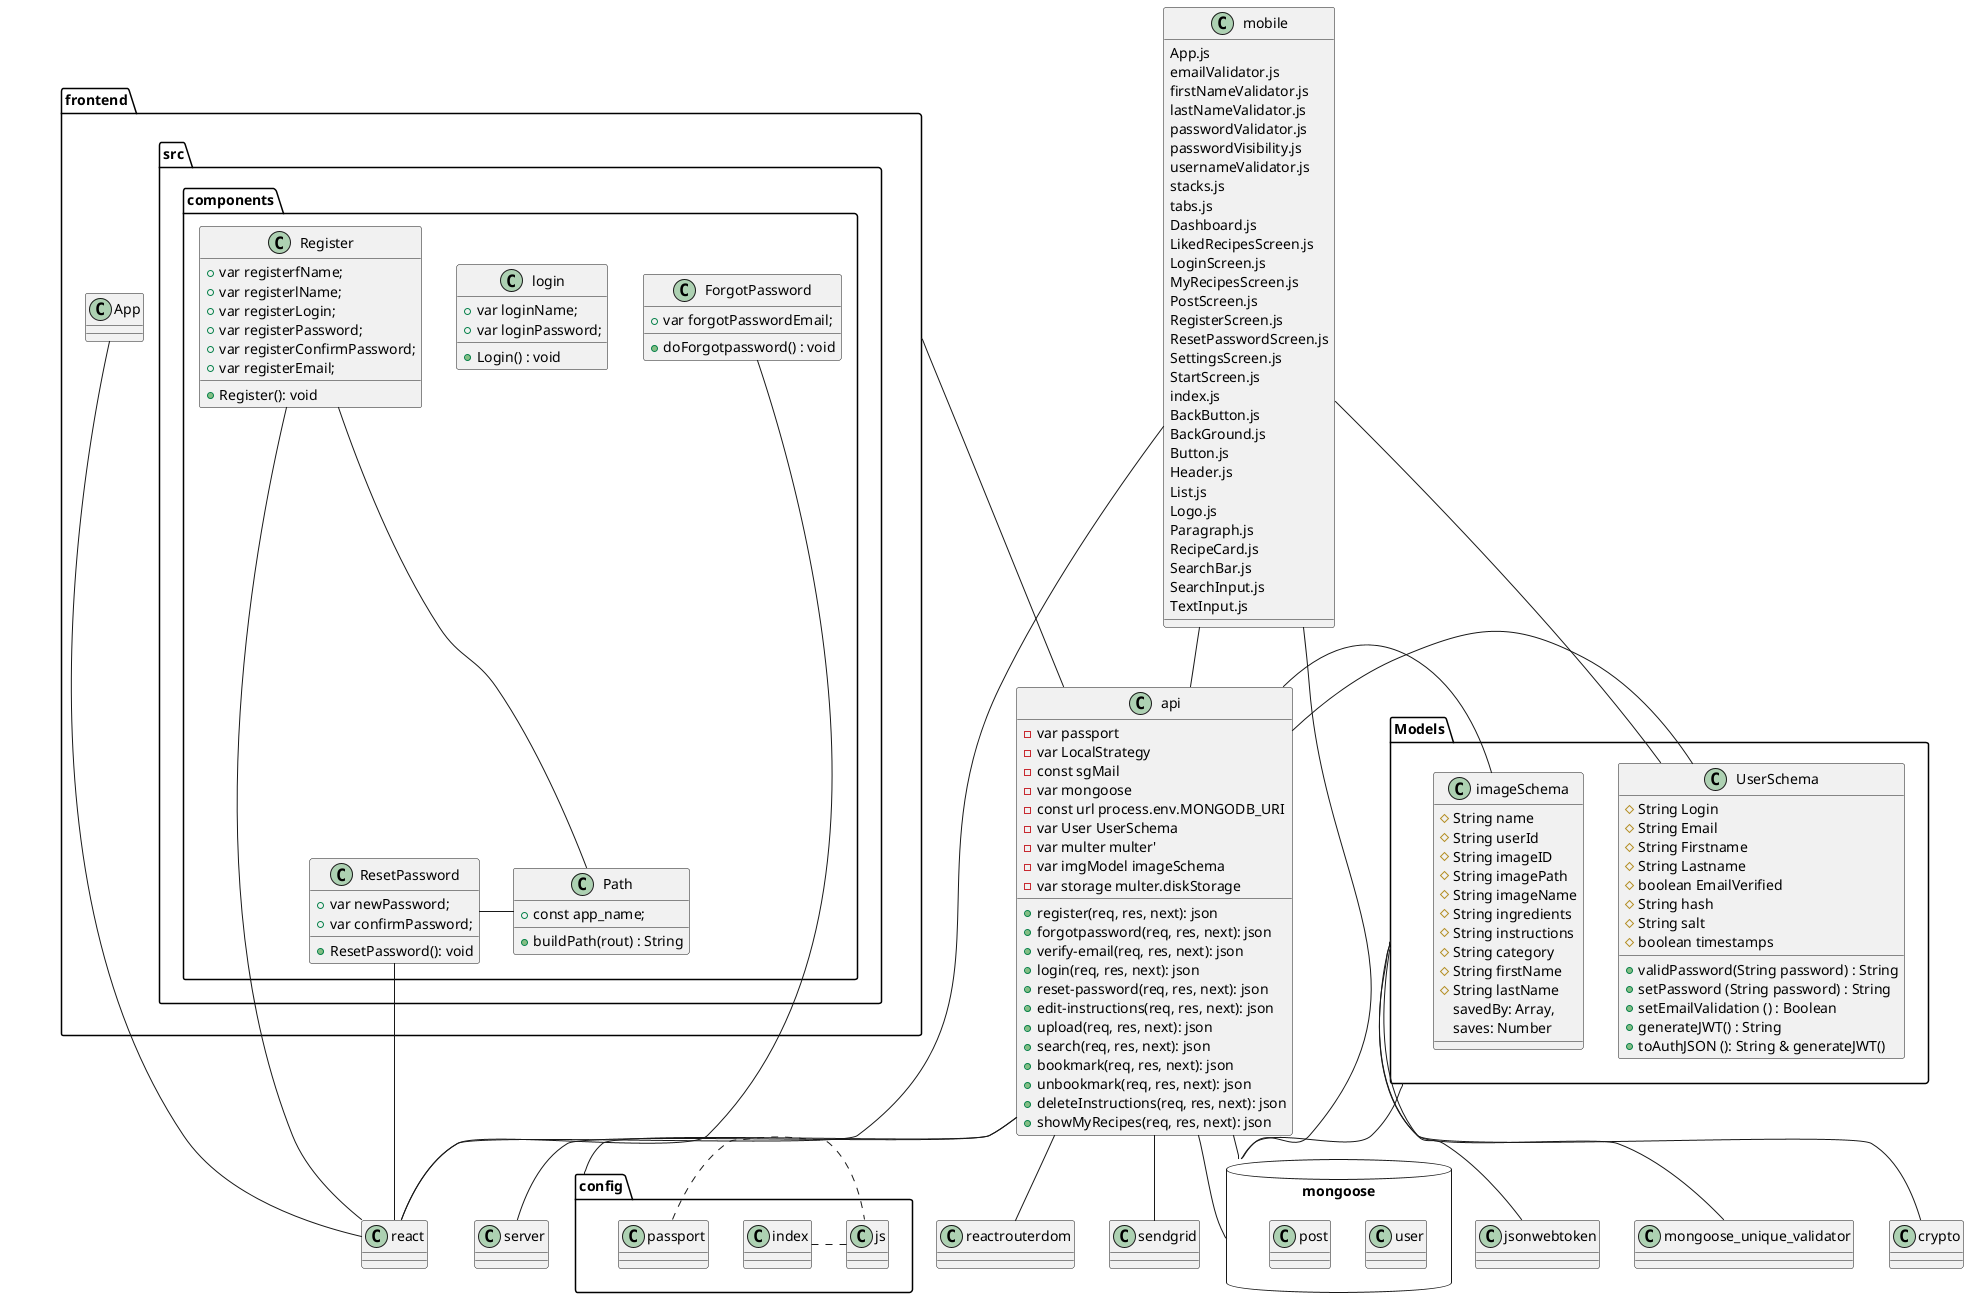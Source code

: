 @startuml
'https://plantuml.com/sequence-diagram



package mongoose <<Database>> {
  class user
  class post
}

folder Models{

class UserSchema {

#String Login
#String Email
#String Firstname
#String Lastname
#boolean EmailVerified
#String hash
#String salt
#boolean timestamps



+ validPassword(String password) : String
+ setPassword (String password) : String
+ setEmailValidation () : Boolean
+ generateJWT() : String
+ toAuthJSON (): String & generateJWT()

}



class imageSchema {

#String name
#String userId
#String imageID
#String imagePath
#String imageName
#String ingredients
#String instructions
#String category
#String firstName
#String lastName
savedBy: Array,
saves: Number

}

}
class api {
-var passport
-var LocalStrategy
-const sgMail
-var mongoose
-const url process.env.MONGODB_URI
-var User UserSchema
-var multer multer'
-var imgModel imageSchema
-var storage multer.diskStorage

+register(req, res, next): json
+forgotpassword(req, res, next): json
+verify-email(req, res, next): json
+login(req, res, next): json
+reset-password(req, res, next): json
+edit-instructions(req, res, next): json
+upload(req, res, next): json
+search(req, res, next): json
+bookmark(req, res, next): json
+unbookmark(req, res, next): json
+deleteInstructions(req, res, next): json
+showMyRecipes(req, res, next): json
}




folder frontend {

class App {
}




folder src{
folder components{

class ForgotPassword {
+ var forgotPasswordEmail;
+ doForgotpassword() : void
}

class login {
+var loginName;
+var loginPassword;
+ Login() : void
}

class Path {
+const app_name;
+ buildPath(rout) : String
}

class Register {
+var registerfName;
+var registerlName;
+var registerLogin;
+var registerPassword;
+var registerConfirmPassword;
+var registerEmail;
+Register(): void
}

class ResetPassword {
+var newPassword;
+var confirmPassword;
+ResetPassword(): void
}


}

}
}

folder config{

index.js

passport.js

}



class mobile{

App.js
emailValidator.js
firstNameValidator.js
lastNameValidator.js
passwordValidator.js
passwordVisibility.js
usernameValidator.js
stacks.js
tabs.js
Dashboard.js
LikedRecipesScreen.js
LoginScreen.js
MyRecipesScreen.js
PostScreen.js
RegisterScreen.js
ResetPasswordScreen.js
SettingsScreen.js
StartScreen.js
index.js
BackButton.js
BackGround.js
Button.js
Header.js
List.js
Logo.js
Paragraph.js
RecipeCard.js
SearchBar.js
SearchInput.js
TextInput.js

}





Models -- mongoose
Models -- mongoose_unique_validator
Models -- crypto
Models -- jsonwebtoken
api -- config
api -- reactrouterdom
api - mongoose
api -- sendgrid
api - UserSchema
api - imageSchema
frontend -- api
ForgotPassword - react
ResetPassword - Path
Register -- Path
ResetPassword -- react
Register -- react
App -- react
mobile -- UserSchema
mobile - api
api -- server
api - mongoose
mobile -- mongoose
mobile - react
@enduml
